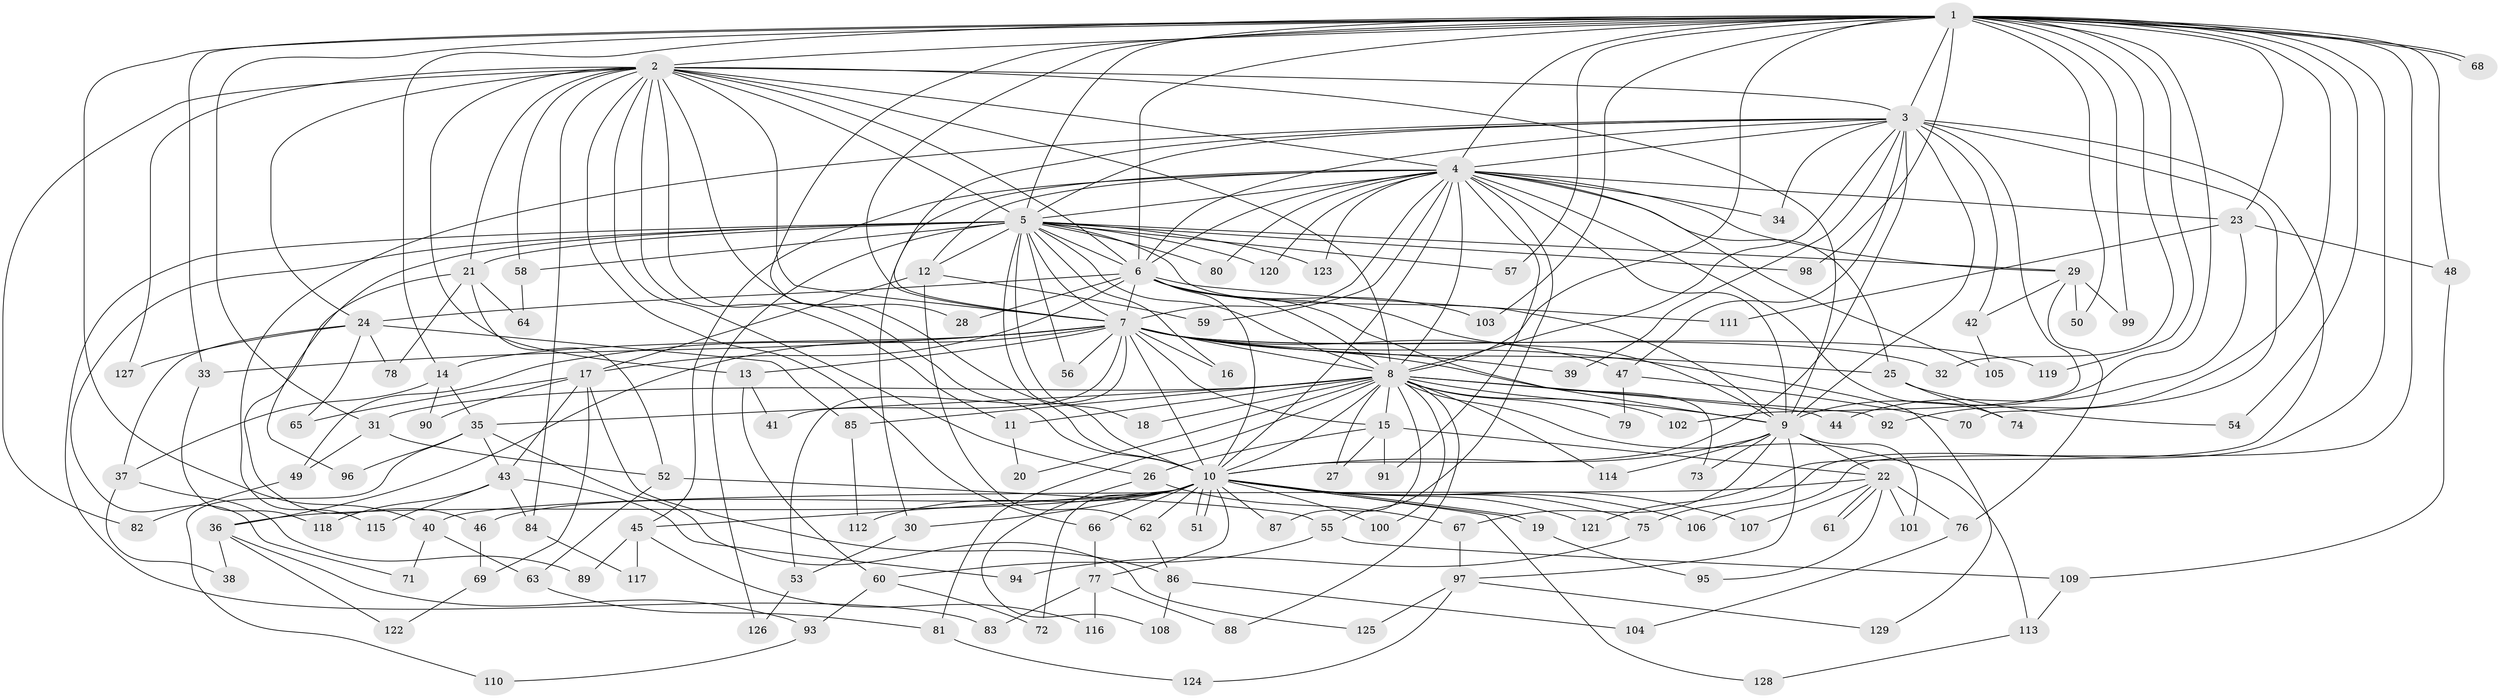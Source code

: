 // Generated by graph-tools (version 1.1) at 2025/34/03/09/25 02:34:57]
// undirected, 129 vertices, 283 edges
graph export_dot {
graph [start="1"]
  node [color=gray90,style=filled];
  1;
  2;
  3;
  4;
  5;
  6;
  7;
  8;
  9;
  10;
  11;
  12;
  13;
  14;
  15;
  16;
  17;
  18;
  19;
  20;
  21;
  22;
  23;
  24;
  25;
  26;
  27;
  28;
  29;
  30;
  31;
  32;
  33;
  34;
  35;
  36;
  37;
  38;
  39;
  40;
  41;
  42;
  43;
  44;
  45;
  46;
  47;
  48;
  49;
  50;
  51;
  52;
  53;
  54;
  55;
  56;
  57;
  58;
  59;
  60;
  61;
  62;
  63;
  64;
  65;
  66;
  67;
  68;
  69;
  70;
  71;
  72;
  73;
  74;
  75;
  76;
  77;
  78;
  79;
  80;
  81;
  82;
  83;
  84;
  85;
  86;
  87;
  88;
  89;
  90;
  91;
  92;
  93;
  94;
  95;
  96;
  97;
  98;
  99;
  100;
  101;
  102;
  103;
  104;
  105;
  106;
  107;
  108;
  109;
  110;
  111;
  112;
  113;
  114;
  115;
  116;
  117;
  118;
  119;
  120;
  121;
  122;
  123;
  124;
  125;
  126;
  127;
  128;
  129;
  1 -- 2;
  1 -- 3;
  1 -- 4;
  1 -- 5;
  1 -- 6;
  1 -- 7;
  1 -- 8;
  1 -- 9;
  1 -- 10;
  1 -- 14;
  1 -- 23;
  1 -- 31;
  1 -- 32;
  1 -- 33;
  1 -- 40;
  1 -- 48;
  1 -- 50;
  1 -- 54;
  1 -- 57;
  1 -- 68;
  1 -- 68;
  1 -- 75;
  1 -- 92;
  1 -- 98;
  1 -- 99;
  1 -- 103;
  1 -- 106;
  1 -- 119;
  2 -- 3;
  2 -- 4;
  2 -- 5;
  2 -- 6;
  2 -- 7;
  2 -- 8;
  2 -- 9;
  2 -- 10;
  2 -- 11;
  2 -- 13;
  2 -- 21;
  2 -- 24;
  2 -- 26;
  2 -- 28;
  2 -- 58;
  2 -- 66;
  2 -- 82;
  2 -- 84;
  2 -- 127;
  3 -- 4;
  3 -- 5;
  3 -- 6;
  3 -- 7;
  3 -- 8;
  3 -- 9;
  3 -- 10;
  3 -- 34;
  3 -- 39;
  3 -- 42;
  3 -- 47;
  3 -- 70;
  3 -- 102;
  3 -- 115;
  3 -- 121;
  4 -- 5;
  4 -- 6;
  4 -- 7;
  4 -- 8;
  4 -- 9;
  4 -- 10;
  4 -- 12;
  4 -- 23;
  4 -- 25;
  4 -- 29;
  4 -- 30;
  4 -- 34;
  4 -- 45;
  4 -- 55;
  4 -- 59;
  4 -- 74;
  4 -- 80;
  4 -- 91;
  4 -- 105;
  4 -- 120;
  4 -- 123;
  5 -- 6;
  5 -- 7;
  5 -- 8;
  5 -- 9;
  5 -- 10;
  5 -- 12;
  5 -- 16;
  5 -- 18;
  5 -- 21;
  5 -- 29;
  5 -- 56;
  5 -- 57;
  5 -- 58;
  5 -- 71;
  5 -- 80;
  5 -- 83;
  5 -- 96;
  5 -- 98;
  5 -- 120;
  5 -- 123;
  5 -- 126;
  6 -- 7;
  6 -- 8;
  6 -- 9;
  6 -- 10;
  6 -- 17;
  6 -- 24;
  6 -- 28;
  6 -- 73;
  6 -- 103;
  6 -- 111;
  7 -- 8;
  7 -- 9;
  7 -- 10;
  7 -- 13;
  7 -- 14;
  7 -- 15;
  7 -- 16;
  7 -- 25;
  7 -- 32;
  7 -- 33;
  7 -- 36;
  7 -- 39;
  7 -- 41;
  7 -- 47;
  7 -- 49;
  7 -- 53;
  7 -- 56;
  7 -- 119;
  7 -- 129;
  8 -- 9;
  8 -- 10;
  8 -- 11;
  8 -- 15;
  8 -- 18;
  8 -- 20;
  8 -- 27;
  8 -- 31;
  8 -- 35;
  8 -- 44;
  8 -- 79;
  8 -- 81;
  8 -- 85;
  8 -- 87;
  8 -- 88;
  8 -- 92;
  8 -- 100;
  8 -- 102;
  8 -- 113;
  8 -- 114;
  9 -- 10;
  9 -- 22;
  9 -- 67;
  9 -- 73;
  9 -- 97;
  9 -- 101;
  9 -- 114;
  10 -- 19;
  10 -- 19;
  10 -- 30;
  10 -- 36;
  10 -- 45;
  10 -- 46;
  10 -- 51;
  10 -- 51;
  10 -- 62;
  10 -- 66;
  10 -- 72;
  10 -- 75;
  10 -- 77;
  10 -- 87;
  10 -- 100;
  10 -- 106;
  10 -- 107;
  10 -- 112;
  10 -- 121;
  10 -- 128;
  11 -- 20;
  12 -- 17;
  12 -- 59;
  12 -- 62;
  13 -- 41;
  13 -- 60;
  14 -- 35;
  14 -- 37;
  14 -- 90;
  15 -- 22;
  15 -- 26;
  15 -- 27;
  15 -- 91;
  17 -- 43;
  17 -- 65;
  17 -- 69;
  17 -- 86;
  17 -- 90;
  19 -- 95;
  21 -- 46;
  21 -- 52;
  21 -- 64;
  21 -- 78;
  22 -- 40;
  22 -- 61;
  22 -- 61;
  22 -- 76;
  22 -- 95;
  22 -- 101;
  22 -- 107;
  23 -- 44;
  23 -- 48;
  23 -- 111;
  24 -- 37;
  24 -- 65;
  24 -- 78;
  24 -- 85;
  24 -- 127;
  25 -- 54;
  25 -- 74;
  26 -- 67;
  26 -- 108;
  29 -- 42;
  29 -- 50;
  29 -- 76;
  29 -- 99;
  30 -- 53;
  31 -- 49;
  31 -- 52;
  33 -- 118;
  35 -- 43;
  35 -- 96;
  35 -- 110;
  35 -- 125;
  36 -- 38;
  36 -- 93;
  36 -- 122;
  37 -- 38;
  37 -- 89;
  40 -- 63;
  40 -- 71;
  42 -- 105;
  43 -- 84;
  43 -- 94;
  43 -- 115;
  43 -- 118;
  45 -- 89;
  45 -- 116;
  45 -- 117;
  46 -- 69;
  47 -- 70;
  47 -- 79;
  48 -- 109;
  49 -- 82;
  52 -- 55;
  52 -- 63;
  53 -- 126;
  55 -- 60;
  55 -- 109;
  58 -- 64;
  60 -- 72;
  60 -- 93;
  62 -- 86;
  63 -- 81;
  66 -- 77;
  67 -- 97;
  69 -- 122;
  75 -- 94;
  76 -- 104;
  77 -- 83;
  77 -- 88;
  77 -- 116;
  81 -- 124;
  84 -- 117;
  85 -- 112;
  86 -- 104;
  86 -- 108;
  93 -- 110;
  97 -- 124;
  97 -- 125;
  97 -- 129;
  109 -- 113;
  113 -- 128;
}
